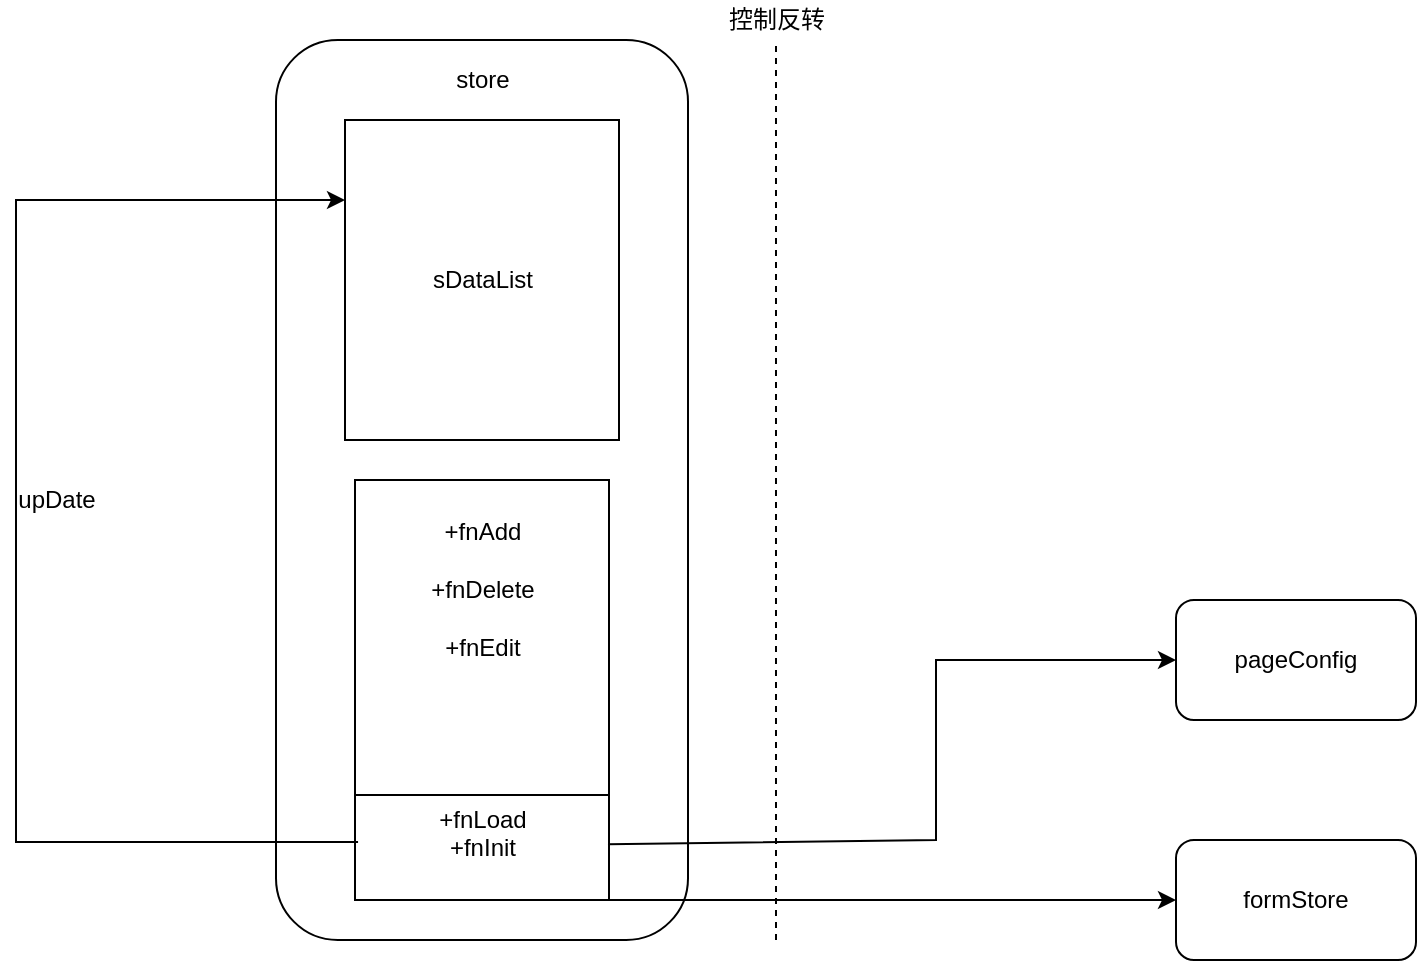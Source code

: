 <mxfile version="15.5.4" type="embed"><diagram id="23iRSUPoRavnBvh4doch" name="Page-1"><mxGraphModel dx="1119" dy="567" grid="1" gridSize="10" guides="1" tooltips="1" connect="1" arrows="1" fold="1" page="1" pageScale="1" pageWidth="827" pageHeight="1169" math="0" shadow="0"><root><mxCell id="0"/><mxCell id="1" parent="0"/><mxCell id="3" value="" style="rounded=1;whiteSpace=wrap;html=1;" vertex="1" parent="1"><mxGeometry x="150" y="80" width="206" height="450" as="geometry"/></mxCell><mxCell id="4" value="store" style="text;html=1;resizable=0;autosize=1;align=center;verticalAlign=middle;points=[];fillColor=none;strokeColor=none;rounded=0;" vertex="1" parent="1"><mxGeometry x="233" y="90" width="40" height="20" as="geometry"/></mxCell><mxCell id="5" value="sDataList" style="rounded=0;whiteSpace=wrap;html=1;" vertex="1" parent="1"><mxGeometry x="184.5" y="120" width="137" height="160" as="geometry"/></mxCell><mxCell id="6" value="formStore&lt;br&gt;" style="rounded=1;whiteSpace=wrap;html=1;" vertex="1" parent="1"><mxGeometry x="600" y="480" width="120" height="60" as="geometry"/></mxCell><mxCell id="7" value="+fnAdd&lt;br&gt;&lt;br&gt;+fnDelete&lt;br&gt;&lt;br&gt;+fnEdit&lt;br&gt;&lt;br&gt;&lt;br&gt;&lt;br&gt;&lt;br&gt;&lt;br&gt;+fnLoad&lt;br&gt;+fnInit" style="rounded=0;whiteSpace=wrap;html=1;" vertex="1" parent="1"><mxGeometry x="189.5" y="300" width="127" height="210" as="geometry"/></mxCell><mxCell id="8" value="" style="endArrow=classic;html=1;rounded=0;exitX=0.012;exitY=0.862;exitDx=0;exitDy=0;exitPerimeter=0;entryX=0;entryY=0.25;entryDx=0;entryDy=0;" edge="1" parent="1" source="7" target="5"><mxGeometry width="50" height="50" relative="1" as="geometry"><mxPoint x="185" y="480" as="sourcePoint"/><mxPoint x="80" y="200" as="targetPoint"/><Array as="points"><mxPoint x="20" y="481"/><mxPoint x="20" y="160"/></Array></mxGeometry></mxCell><mxCell id="9" value="upDate" style="text;html=1;resizable=0;autosize=1;align=center;verticalAlign=middle;points=[];fillColor=none;strokeColor=none;rounded=0;" vertex="1" parent="1"><mxGeometry x="15" y="300" width="50" height="20" as="geometry"/></mxCell><mxCell id="10" value="pageConfig" style="rounded=1;whiteSpace=wrap;html=1;" vertex="1" parent="1"><mxGeometry x="600" y="360" width="120" height="60" as="geometry"/></mxCell><mxCell id="12" value="" style="endArrow=none;html=1;rounded=0;entryX=0;entryY=0.75;entryDx=0;entryDy=0;exitX=1;exitY=0.75;exitDx=0;exitDy=0;" edge="1" parent="1" source="7" target="7"><mxGeometry width="50" height="50" relative="1" as="geometry"><mxPoint x="380" y="320" as="sourcePoint"/><mxPoint x="430" y="270" as="targetPoint"/></mxGeometry></mxCell><mxCell id="13" value="" style="endArrow=classic;html=1;rounded=0;entryX=0;entryY=0.5;entryDx=0;entryDy=0;exitX=0.996;exitY=0.867;exitDx=0;exitDy=0;exitPerimeter=0;" edge="1" parent="1" source="7" target="10"><mxGeometry width="50" height="50" relative="1" as="geometry"><mxPoint x="510" y="460" as="sourcePoint"/><mxPoint x="430" y="260" as="targetPoint"/><Array as="points"><mxPoint x="480" y="480"/><mxPoint x="480" y="390"/></Array></mxGeometry></mxCell><mxCell id="14" value="" style="endArrow=classic;html=1;rounded=0;entryX=0;entryY=0.5;entryDx=0;entryDy=0;" edge="1" parent="1" target="6"><mxGeometry width="50" height="50" relative="1" as="geometry"><mxPoint x="310" y="510" as="sourcePoint"/><mxPoint x="610" y="400" as="targetPoint"/></mxGeometry></mxCell><mxCell id="16" value="" style="endArrow=none;dashed=1;html=1;rounded=0;" edge="1" parent="1"><mxGeometry width="50" height="50" relative="1" as="geometry"><mxPoint x="400" y="530" as="sourcePoint"/><mxPoint x="400" y="80" as="targetPoint"/></mxGeometry></mxCell><mxCell id="17" value="控制反转" style="text;html=1;resizable=0;autosize=1;align=center;verticalAlign=middle;points=[];fillColor=none;strokeColor=none;rounded=0;" vertex="1" parent="1"><mxGeometry x="370" y="60" width="60" height="20" as="geometry"/></mxCell></root></mxGraphModel></diagram></mxfile>